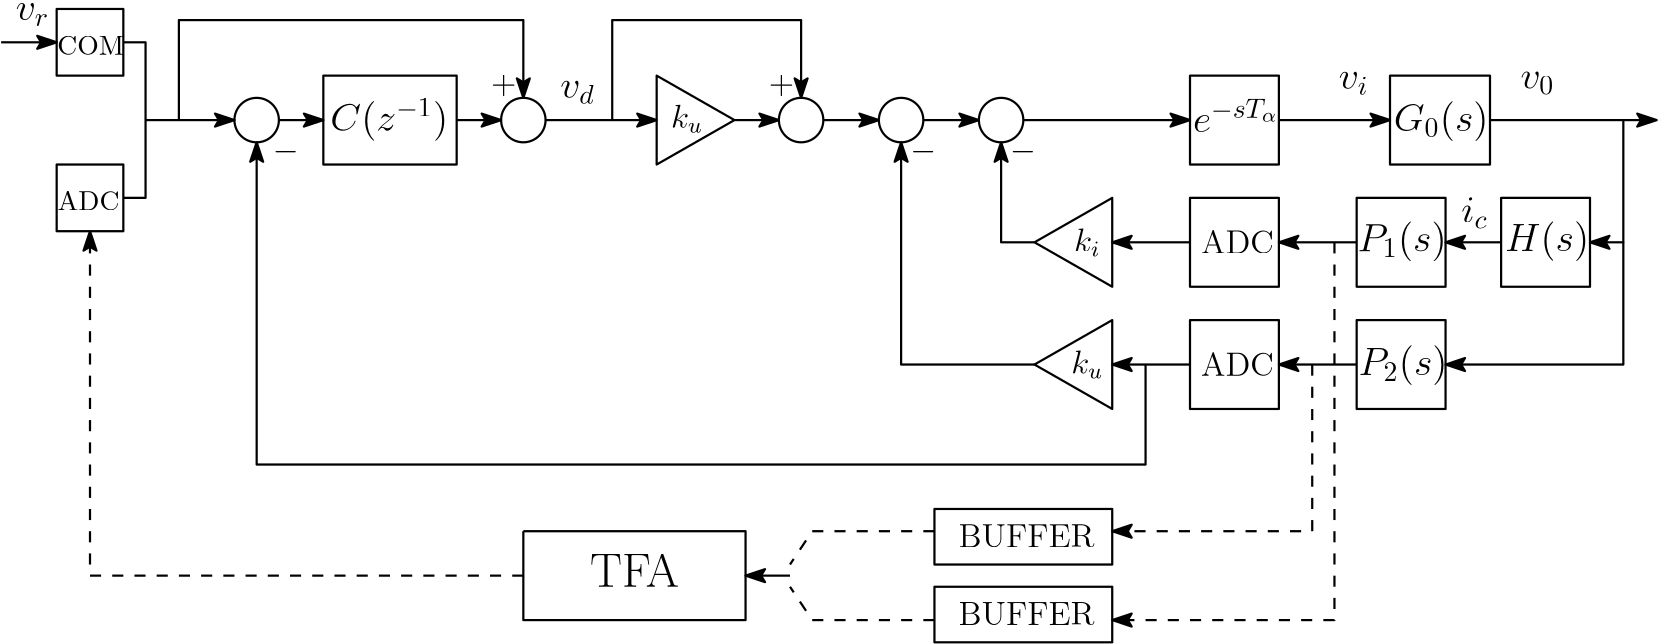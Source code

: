<?xml version="1.0"?>
<!DOCTYPE ipe SYSTEM "ipe.dtd">
<ipe version="70107" creator="Ipe 7.2.5">
<info created="D:20160825154802" modified="D:20170222131749"/>
<ipestyle name="basic">
<symbol name="arrow/arc(spx)">
<path stroke="sym-stroke" fill="sym-stroke" pen="sym-pen">
0 0 m
-1 0.333 l
-1 -0.333 l
h
</path>
</symbol>
<symbol name="arrow/farc(spx)">
<path stroke="sym-stroke" fill="white" pen="sym-pen">
0 0 m
-1 0.333 l
-1 -0.333 l
h
</path>
</symbol>
<symbol name="arrow/ptarc(spx)">
<path stroke="sym-stroke" fill="sym-stroke" pen="sym-pen">
0 0 m
-1 0.333 l
-0.8 0 l
-1 -0.333 l
h
</path>
</symbol>
<symbol name="arrow/fptarc(spx)">
<path stroke="sym-stroke" fill="white" pen="sym-pen">
0 0 m
-1 0.333 l
-0.8 0 l
-1 -0.333 l
h
</path>
</symbol>
<symbol name="mark/circle(sx)" transformations="translations">
<path fill="sym-stroke">
0.6 0 0 0.6 0 0 e
0.4 0 0 0.4 0 0 e
</path>
</symbol>
<symbol name="mark/disk(sx)" transformations="translations">
<path fill="sym-stroke">
0.6 0 0 0.6 0 0 e
</path>
</symbol>
<symbol name="mark/fdisk(sfx)" transformations="translations">
<group>
<path fill="sym-fill">
0.5 0 0 0.5 0 0 e
</path>
<path fill="sym-stroke" fillrule="eofill">
0.6 0 0 0.6 0 0 e
0.4 0 0 0.4 0 0 e
</path>
</group>
</symbol>
<symbol name="mark/box(sx)" transformations="translations">
<path fill="sym-stroke" fillrule="eofill">
-0.6 -0.6 m
0.6 -0.6 l
0.6 0.6 l
-0.6 0.6 l
h
-0.4 -0.4 m
0.4 -0.4 l
0.4 0.4 l
-0.4 0.4 l
h
</path>
</symbol>
<symbol name="mark/square(sx)" transformations="translations">
<path fill="sym-stroke">
-0.6 -0.6 m
0.6 -0.6 l
0.6 0.6 l
-0.6 0.6 l
h
</path>
</symbol>
<symbol name="mark/fsquare(sfx)" transformations="translations">
<group>
<path fill="sym-fill">
-0.5 -0.5 m
0.5 -0.5 l
0.5 0.5 l
-0.5 0.5 l
h
</path>
<path fill="sym-stroke" fillrule="eofill">
-0.6 -0.6 m
0.6 -0.6 l
0.6 0.6 l
-0.6 0.6 l
h
-0.4 -0.4 m
0.4 -0.4 l
0.4 0.4 l
-0.4 0.4 l
h
</path>
</group>
</symbol>
<symbol name="mark/cross(sx)" transformations="translations">
<group>
<path fill="sym-stroke">
-0.43 -0.57 m
0.57 0.43 l
0.43 0.57 l
-0.57 -0.43 l
h
</path>
<path fill="sym-stroke">
-0.43 0.57 m
0.57 -0.43 l
0.43 -0.57 l
-0.57 0.43 l
h
</path>
</group>
</symbol>
<symbol name="arrow/fnormal(spx)">
<path stroke="sym-stroke" fill="white" pen="sym-pen">
0 0 m
-1 0.333 l
-1 -0.333 l
h
</path>
</symbol>
<symbol name="arrow/pointed(spx)">
<path stroke="sym-stroke" fill="sym-stroke" pen="sym-pen">
0 0 m
-1 0.333 l
-0.8 0 l
-1 -0.333 l
h
</path>
</symbol>
<symbol name="arrow/fpointed(spx)">
<path stroke="sym-stroke" fill="white" pen="sym-pen">
0 0 m
-1 0.333 l
-0.8 0 l
-1 -0.333 l
h
</path>
</symbol>
<symbol name="arrow/linear(spx)">
<path stroke="sym-stroke" pen="sym-pen">
-1 0.333 m
0 0 l
-1 -0.333 l
</path>
</symbol>
<symbol name="arrow/fdouble(spx)">
<path stroke="sym-stroke" fill="white" pen="sym-pen">
0 0 m
-1 0.333 l
-1 -0.333 l
h
-1 0 m
-2 0.333 l
-2 -0.333 l
h
</path>
</symbol>
<symbol name="arrow/double(spx)">
<path stroke="sym-stroke" fill="sym-stroke" pen="sym-pen">
0 0 m
-1 0.333 l
-1 -0.333 l
h
-1 0 m
-2 0.333 l
-2 -0.333 l
h
</path>
</symbol>
<pen name="heavier" value="0.8"/>
<pen name="fat" value="1.2"/>
<pen name="ultrafat" value="2"/>
<symbolsize name="large" value="5"/>
<symbolsize name="small" value="2"/>
<symbolsize name="tiny" value="1.1"/>
<arrowsize name="large" value="10"/>
<arrowsize name="small" value="5"/>
<arrowsize name="tiny" value="3"/>
<color name="red" value="1 0 0"/>
<color name="green" value="0 1 0"/>
<color name="blue" value="0 0 1"/>
<color name="yellow" value="1 1 0"/>
<color name="orange" value="1 0.647 0"/>
<color name="gold" value="1 0.843 0"/>
<color name="purple" value="0.627 0.125 0.941"/>
<color name="gray" value="0.745"/>
<color name="brown" value="0.647 0.165 0.165"/>
<color name="navy" value="0 0 0.502"/>
<color name="pink" value="1 0.753 0.796"/>
<color name="seagreen" value="0.18 0.545 0.341"/>
<color name="turquoise" value="0.251 0.878 0.816"/>
<color name="violet" value="0.933 0.51 0.933"/>
<color name="darkblue" value="0 0 0.545"/>
<color name="darkcyan" value="0 0.545 0.545"/>
<color name="darkgray" value="0.663"/>
<color name="darkgreen" value="0 0.392 0"/>
<color name="darkmagenta" value="0.545 0 0.545"/>
<color name="darkorange" value="1 0.549 0"/>
<color name="darkred" value="0.545 0 0"/>
<color name="lightblue" value="0.678 0.847 0.902"/>
<color name="lightcyan" value="0.878 1 1"/>
<color name="lightgray" value="0.827"/>
<color name="lightgreen" value="0.565 0.933 0.565"/>
<color name="lightyellow" value="1 1 0.878"/>
<dashstyle name="dashed" value="[4] 0"/>
<dashstyle name="dotted" value="[1 3] 0"/>
<dashstyle name="dash dotted" value="[4 2 1 2] 0"/>
<dashstyle name="dash dot dotted" value="[4 2 1 2 1 2] 0"/>
<textsize name="large" value="\large"/>
<textsize name="Large" value="\Large"/>
<textsize name="LARGE" value="\LARGE"/>
<textsize name="huge" value="\huge"/>
<textsize name="Huge" value="\Huge"/>
<textsize name="small" value="\small"/>
<textsize name="footnote" value="\footnotesize"/>
<textsize name="tiny" value="\tiny"/>
<textstyle name="center" begin="\begin{center}" end="\end{center}"/>
<textstyle name="itemize" begin="\begin{itemize}" end="\end{itemize}"/>
<textstyle name="item" begin="\begin{itemize}\item{}" end="\end{itemize}"/>
<gridsize name="4 pts" value="4"/>
<gridsize name="8 pts (~3 mm)" value="8"/>
<gridsize name="16 pts (~6 mm)" value="16"/>
<gridsize name="32 pts (~12 mm)" value="32"/>
<gridsize name="10 pts (~3.5 mm)" value="10"/>
<gridsize name="20 pts (~7 mm)" value="20"/>
<gridsize name="14 pts (~5 mm)" value="14"/>
<gridsize name="28 pts (~10 mm)" value="28"/>
<gridsize name="56 pts (~20 mm)" value="56"/>
<anglesize name="90 deg" value="90"/>
<anglesize name="60 deg" value="60"/>
<anglesize name="45 deg" value="45"/>
<anglesize name="30 deg" value="30"/>
<anglesize name="22.5 deg" value="22.5"/>
<opacity name="10%" value="0.1"/>
<opacity name="30%" value="0.3"/>
<opacity name="50%" value="0.5"/>
<opacity name="75%" value="0.75"/>
<tiling name="falling" angle="-60" step="4" width="1"/>
<tiling name="rising" angle="30" step="4" width="1"/>
</ipestyle>
<page>
<layer name="alpha"/>
<view layers="alpha" active="alpha"/>
<text layer="alpha" matrix="1 0 0 1 102.264 -43.283" transformations="translations" pos="284 680" stroke="black" type="label" width="9.469" height="8.305" depth="1.79" valign="baseline" size="large">$k_i$</text>
<text matrix="1 0 0 1 101.27 -15.2371" transformations="translations" pos="284 608" stroke="black" type="label" width="11.489" height="8.305" depth="1.79" valign="baseline" size="large">$k_u$</text>
<text matrix="1 0 0 1 129.397 -43.1552" transformations="translations" pos="412 680" stroke="black" type="label" width="30.289" height="10.756" depth="3.59" valign="baseline" size="Large">$H(s)$</text>
<text matrix="1 0 0 1 144.302 -47.1749" transformations="translations" pos="344 684" stroke="black" type="label" width="32.076" height="10.756" depth="3.59" valign="baseline" size="Large">$P_1(s)$</text>
<text matrix="1 0 0 1 80.624 -15.7973" transformations="translations" pos="408 608" stroke="black" type="label" width="32.076" height="10.756" depth="3.59" valign="baseline" size="Large">$P_2(s)$</text>
<text matrix="1 0 0 1 156.594 -65.5179" transformations="translations" pos="344.758 745.554" stroke="black" type="label" width="34.102" height="10.756" depth="3.59" valign="baseline" size="Large">$G_0(s)$</text>
<text matrix="1 0 0 1 65.7561 -56.4349" transformations="translations" pos="481.204 751.791" stroke="black" type="label" width="12.271" height="6.179" depth="2.15" valign="baseline" size="Large">$v_0$</text>
<text matrix="1 0 0 1 136.319 -64.9578" transformations="translations" pos="191 734.552" stroke="black" type="label" width="9.298" height="6.98" depth="0.99" valign="baseline" size="large">$-$</text>
<text matrix="1 0 0 1 123.681 -66.2348" transformations="translations" pos="239.527 735.829" stroke="black" type="label" width="9.298" height="6.98" depth="0.99" valign="baseline" size="large">$-$</text>
<path matrix="1 0 0 1 48 -20" stroke="black" pen="heavier" arrow="ptarc/normal">
4 704 m
36 704 l
</path>
<text matrix="1 0 0 1 -141.77 -66.2348" transformations="translations" pos="239.527 735.829" stroke="black" type="label" width="9.298" height="6.98" depth="0.99" valign="baseline" size="large">$-$</text>
<text matrix="1 0 0 1 -70.4438 -33.3375" transformations="translations" pos="75.7486 753.388" stroke="black" type="label" width="12.061" height="6.179" depth="2.15" valign="baseline" size="Large">$v_r$</text>
<text matrix="1 0 0 1 44.4643 -104.635" transformations="translations" pos="481.204 751.791" stroke="black" type="label" width="9.602" height="9.407" depth="2.15" valign="baseline" size="Large">$i_c$</text>
<text matrix="1 0 0 1 0.3551 -56.4858" transformations="translations" pos="481.204 751.791" stroke="black" type="label" width="10.721" height="6.179" depth="2.15" valign="baseline" size="Large">$v_i$</text>
<path matrix="1 0 0 1 -32 0" stroke="black" pen="heavier" cap="1">
432 656 m
432 624 l
404 640 l
432 656 l
</path>
<path matrix="1 0 0 1 -32 -44" stroke="black" pen="heavier" cap="1">
432 656 m
432 624 l
404 640 l
432 656 l
</path>
<path matrix="1 0 0 1 128 -76" stroke="black" pen="heavier">
8 0 0 8 232 760 e
</path>
<path matrix="1 0 0 1 92 -76" stroke="black" pen="heavier">
8 0 0 8 232 760 e
</path>
<path matrix="1 0 0 1 56 -76" stroke="black" pen="heavier">
8 0 0 8 232 760 e
</path>
<path matrix="1 0 0 1 -36 4" stroke="black" pen="heavier" cap="1">
272 696 m
272 664 l
300 680 l
272 696 l
</path>
<path matrix="1 0 0 1 -32 0" stroke="black" pen="heavier" arrow="ptarc/normal">
296 684 m
312 684 l
</path>
<text matrix="1 0 0 1 -42.831 73.2208" transformations="translations" pos="284 608" stroke="black" type="label" width="11.489" height="8.305" depth="1.79" valign="baseline" size="large">$k_u$</text>
<text matrix="1 0 0 1 105.446 -58.8733" transformations="translations" pos="170.887 752.43" stroke="black" type="label" width="9.105" height="6.894" depth="0.91" valign="baseline" size="large">$+$</text>
<path matrix="1 0 0 1 -140 -76" stroke="black" pen="heavier">
8 0 0 8 232 760 e
</path>
<text matrix="1 0 0 1 -225.47 -3.88097" transformations="translations" pos="344 684" stroke="black" type="label" width="42.399" height="11.623" depth="3.59" valign="baseline" size="Large">$C(z^{-1})$</text>
<text matrix="1 0 0 1 84.3328 -65.8793" transformations="translations" pos="344.758 745.554" stroke="black" type="label" width="30.927" height="12.014" depth="0" valign="baseline" size="Large">$e^{-sT_\alpha}$</text>
<path matrix="1 0 0 1 40 0" stroke="black" pen="heavier">
448 656 m
448 624 l
480 624 l
480 656 l
h
</path>
<path matrix="1 0 0 1 92 0" stroke="black" pen="heavier">
448 656 m
448 624 l
480 624 l
480 656 l
h
</path>
<path matrix="1 0 0 1 40 -44" stroke="black" pen="heavier">
448 656 m
448 624 l
480 624 l
480 656 l
h
</path>
<path matrix="1.125 0 0 1 -4 44" stroke="black" pen="heavier">
448 656 m
448 624 l
480 624 l
480 656 l
h
</path>
<path matrix="1 0 0 1 -20 44" stroke="black" pen="heavier">
448 656 m
448 624 l
480 624 l
480 656 l
h
</path>
<path matrix="1 0 0 1 40 0" stroke="black" pen="heavier" arrow="ptarc/normal">
500 640 m
480 640 l
</path>
<path matrix="1.5 0 0 1 -556 44" stroke="black" pen="heavier">
448 656 m
448 624 l
480 624 l
480 656 l
h
</path>
<path matrix="1 0 0 1 -44 -76" stroke="black" pen="heavier">
8 0 0 8 232 760 e
</path>
<text matrix="1 0 0 1 5.446 -58.8733" transformations="translations" pos="170.887 752.43" stroke="black" type="label" width="9.105" height="6.894" depth="0.91" valign="baseline" size="large">$+$</text>
<path matrix="1 0 0 1 -44 0" stroke="black" pen="heavier" arrow="ptarc/normal">
108 684 m
108 720 l
232 720 l
232 692 l
</path>
<path matrix="1 0 0 1 -32 0" stroke="black" pen="heavier" arrow="ptarc/normal">
252 684 m
252 720 l
320 720 l
320 692 l
</path>
<path matrix="1 0 0 1 -32 0" stroke="black" pen="heavier" arrow="ptarc/normal">
228 684 m
268 684 l
</path>
<text matrix="1 0 0 1 125.556 -61.3375" transformations="translations" pos="75.7486 753.388" stroke="black" type="label" width="12.475" height="6.179" depth="2.15" valign="baseline" size="Large">$v_d$</text>
<path matrix="1 0 0 1 -20 0" stroke="black" pen="heavier">
448 656 m
448 624 l
480 624 l
480 656 l
h
</path>
<path matrix="1 0 0 1 -20 -44" stroke="black" pen="heavier">
448 656 m
448 624 l
480 624 l
480 656 l
h
</path>
<path matrix="1 0 0 1 24 0" stroke="black" pen="heavier" arrow="ptarc/normal">
348 640 m
336 640 l
336 676 l
</path>
<path matrix="1 0 0 1 24 0" stroke="black" pen="heavier" arrow="ptarc/normal">
348 596 m
300 596 l
300 676 l
</path>
<path matrix="1.01266 0 0 1 23.1392 0" stroke="black" pen="heavier" arrow="ptarc/normal">
384 596 m
384 560 l
68 560 l
68 676 l
</path>
<path matrix="1 0 0 1 -116 0" stroke="black" pen="heavier">
304 536 m
304 504 l
384 504 l
384 536 l
304 536 l
304 536 l
</path>
<path stroke="black" pen="heavier">
52 684 m
52 656 l
44 656 l
44 656 l
</path>
<path stroke="black" pen="heavier">
52 684 m
52 712 l
44 712 l
44 712 l
</path>
<path stroke="black" pen="heavier" arrow="ptarc/normal">
296 684 m
316 684 l
</path>
<path stroke="black" pen="heavier" arrow="ptarc/normal">
332 684 m
352 684 l
</path>
<path matrix="1 0 0 1 -140 200" stroke="black" pen="heavier">
160 524 m
160 500 l
184 500 l
184 524 l
h
</path>
<path matrix="1 0 0 1 -140 144" stroke="black" pen="heavier">
160 524 m
160 500 l
184 500 l
184 524 l
h
</path>
<path stroke="black" pen="heavier" arrow="ptarc/normal">
0 712 m
20 712 l
</path>
<path stroke="black" dash="dashed" pen="heavier" arrow="ptarc/normal">
188 520 m
32 520 l
32 644 l
</path>
<path matrix="1.45455 0 0 1 -106.182 8" stroke="black" pen="heavier">
304 536 m
304 516 l
348 516 l
348 536 l
h
</path>
<path matrix="1.45455 0 0 1 -106.182 -20" stroke="black" pen="heavier">
304 536 m
304 516 l
348 516 l
348 536 l
h
</path>
<path stroke="black" pen="heavier" arrow="ptarc/normal">
536 684 m
596 684 l
</path>
<path stroke="black" pen="heavier" arrow="ptarc/normal">
584 684 m
584 640 l
572 640 l
</path>
<path stroke="black" pen="heavier" arrow="ptarc/normal">
584 640 m
584 596 l
520 596 l
</path>
<text matrix="1 0 0 1 -12 -4" transformations="translations" pos="444 640" stroke="black" type="label" width="26.17" height="8.169" depth="0" valign="baseline" size="large">ADC</text>
<text matrix="1 0 0 1 -12 -48" transformations="translations" pos="444 640" stroke="black" type="label" width="26.17" height="8.169" depth="0" valign="baseline" size="large">ADC</text>
<text matrix="1 0 0 1 -99.3 -109.751" transformations="translations" pos="444 640" stroke="black" type="label" width="48.923" height="8.169" depth="0" valign="baseline" size="large">BUFFER</text>
<text matrix="1 0 0 1 -423.678 11.5214" transformations="translations" pos="444 640" stroke="black" type="label" width="22.278" height="6.808" depth="0" valign="baseline">ADC</text>
<text matrix="1 0 0 1 -423.804 67.5421" transformations="translations" pos="444 640" stroke="black" type="label" width="24.076" height="6.808" depth="0" valign="baseline">COM</text>
<text matrix="1 0 0 1 -232 -124" transformations="translations" pos="444 640" stroke="black" type="label" width="31.995" height="11.761" depth="0" valign="baseline" size="LARGE">TFA</text>
<path stroke="black" pen="heavier" arrow="ptarc/normal">
100 684 m
116 684 l
</path>
<path stroke="black" pen="heavier" arrow="ptarc/normal">
164 684 m
180 684 l
</path>
<path stroke="black" pen="heavier" arrow="ptarc/normal">
284 520 m
268 520 l
</path>
<text matrix="1 0 0 1 -99.3 -137.751" transformations="translations" pos="444 640" stroke="black" type="label" width="48.923" height="8.169" depth="0" valign="baseline" size="large">BUFFER</text>
<path stroke="black" dash="dashed" pen="heavier">
336 536 m
292 536 l
284 524 l
284 524 l
</path>
<path stroke="black" dash="dashed" pen="heavier">
336 504 m
292 504 l
284 516 l
284 516 l
</path>
<path stroke="black" pen="heavier" arrow="ptarc/normal">
428 640 m
400 640 l
</path>
<path stroke="black" pen="heavier" arrow="ptarc/normal">
428 596 m
400 596 l
</path>
<path stroke="black" pen="heavier" arrow="ptarc/normal">
488 640 m
460 640 l
</path>
<path stroke="black" pen="heavier" arrow="ptarc/normal">
488 596 m
460 596 l
</path>
<path stroke="black" dash="dashed" pen="heavier" arrow="ptarc/normal">
472 596 m
472 536 l
400 536 l
</path>
<path stroke="black" dash="dashed" pen="heavier" arrow="ptarc/normal">
480 640 m
480 504 l
400 504 l
</path>
<path stroke="black" pen="heavier" arrow="ptarc/normal">
368 684 m
428 684 l
</path>
<path stroke="black" pen="heavier" arrow="ptarc/normal">
460 684 m
500 684 l
</path>
</page>
</ipe>
